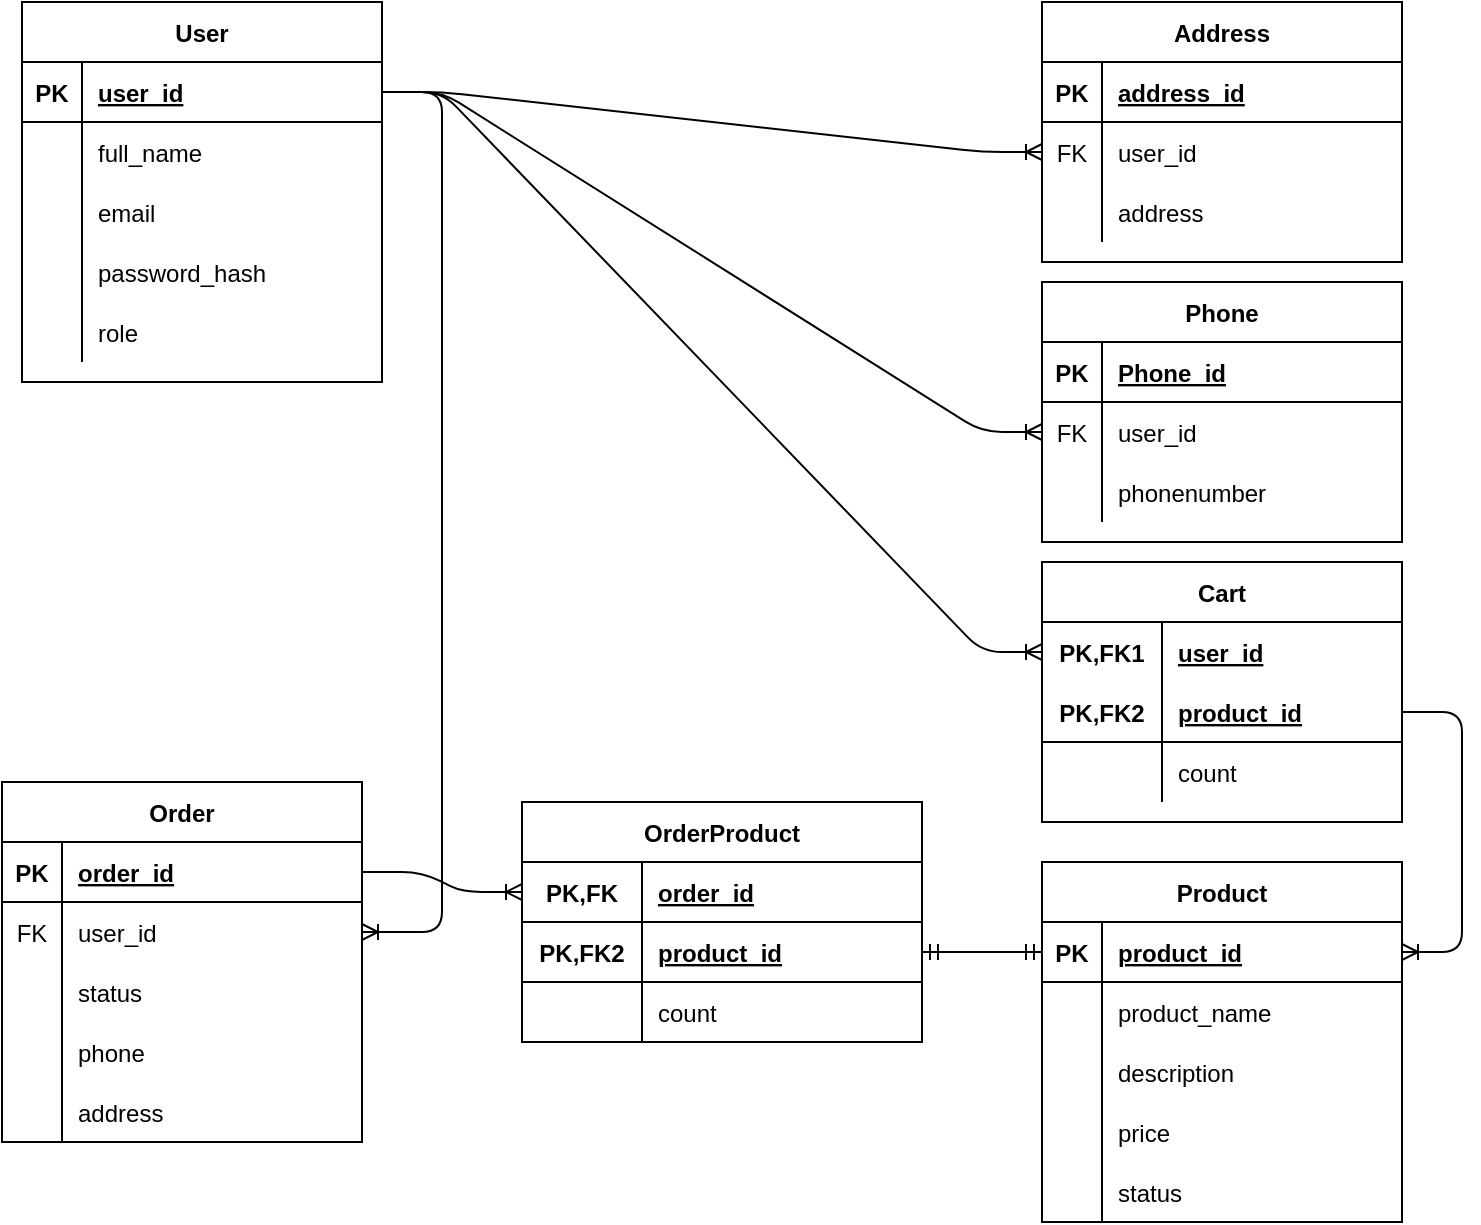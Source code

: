 <mxfile version="14.9.5" type="device"><diagram id="Q3MrcvD3ox35LkZM12X-" name="Page-1"><mxGraphModel dx="1426" dy="769" grid="1" gridSize="10" guides="1" tooltips="1" connect="1" arrows="1" fold="1" page="1" pageScale="1" pageWidth="827" pageHeight="1169" math="0" shadow="0"><root><mxCell id="0"/><mxCell id="1" parent="0"/><mxCell id="6aX4_ezvAIHFkiQGwuar-1" value="User" style="shape=table;startSize=30;container=1;collapsible=1;childLayout=tableLayout;fixedRows=1;rowLines=0;fontStyle=1;align=center;resizeLast=1;" vertex="1" parent="1"><mxGeometry x="70" y="20" width="180" height="190" as="geometry"/></mxCell><mxCell id="6aX4_ezvAIHFkiQGwuar-2" value="" style="shape=partialRectangle;collapsible=0;dropTarget=0;pointerEvents=0;fillColor=none;top=0;left=0;bottom=1;right=0;points=[[0,0.5],[1,0.5]];portConstraint=eastwest;" vertex="1" parent="6aX4_ezvAIHFkiQGwuar-1"><mxGeometry y="30" width="180" height="30" as="geometry"/></mxCell><mxCell id="6aX4_ezvAIHFkiQGwuar-3" value="PK" style="shape=partialRectangle;connectable=0;fillColor=none;top=0;left=0;bottom=0;right=0;fontStyle=1;overflow=hidden;" vertex="1" parent="6aX4_ezvAIHFkiQGwuar-2"><mxGeometry width="30" height="30" as="geometry"/></mxCell><mxCell id="6aX4_ezvAIHFkiQGwuar-4" value="user_id" style="shape=partialRectangle;connectable=0;fillColor=none;top=0;left=0;bottom=0;right=0;align=left;spacingLeft=6;fontStyle=5;overflow=hidden;" vertex="1" parent="6aX4_ezvAIHFkiQGwuar-2"><mxGeometry x="30" width="150" height="30" as="geometry"/></mxCell><mxCell id="6aX4_ezvAIHFkiQGwuar-5" value="" style="shape=partialRectangle;collapsible=0;dropTarget=0;pointerEvents=0;fillColor=none;top=0;left=0;bottom=0;right=0;points=[[0,0.5],[1,0.5]];portConstraint=eastwest;" vertex="1" parent="6aX4_ezvAIHFkiQGwuar-1"><mxGeometry y="60" width="180" height="30" as="geometry"/></mxCell><mxCell id="6aX4_ezvAIHFkiQGwuar-6" value="" style="shape=partialRectangle;connectable=0;fillColor=none;top=0;left=0;bottom=0;right=0;editable=1;overflow=hidden;" vertex="1" parent="6aX4_ezvAIHFkiQGwuar-5"><mxGeometry width="30" height="30" as="geometry"/></mxCell><mxCell id="6aX4_ezvAIHFkiQGwuar-7" value="full_name" style="shape=partialRectangle;connectable=0;fillColor=none;top=0;left=0;bottom=0;right=0;align=left;spacingLeft=6;overflow=hidden;" vertex="1" parent="6aX4_ezvAIHFkiQGwuar-5"><mxGeometry x="30" width="150" height="30" as="geometry"/></mxCell><mxCell id="6aX4_ezvAIHFkiQGwuar-8" value="" style="shape=partialRectangle;collapsible=0;dropTarget=0;pointerEvents=0;fillColor=none;top=0;left=0;bottom=0;right=0;points=[[0,0.5],[1,0.5]];portConstraint=eastwest;" vertex="1" parent="6aX4_ezvAIHFkiQGwuar-1"><mxGeometry y="90" width="180" height="30" as="geometry"/></mxCell><mxCell id="6aX4_ezvAIHFkiQGwuar-9" value="" style="shape=partialRectangle;connectable=0;fillColor=none;top=0;left=0;bottom=0;right=0;editable=1;overflow=hidden;" vertex="1" parent="6aX4_ezvAIHFkiQGwuar-8"><mxGeometry width="30" height="30" as="geometry"/></mxCell><mxCell id="6aX4_ezvAIHFkiQGwuar-10" value="email" style="shape=partialRectangle;connectable=0;fillColor=none;top=0;left=0;bottom=0;right=0;align=left;spacingLeft=6;overflow=hidden;" vertex="1" parent="6aX4_ezvAIHFkiQGwuar-8"><mxGeometry x="30" width="150" height="30" as="geometry"/></mxCell><mxCell id="6aX4_ezvAIHFkiQGwuar-28" value="" style="shape=partialRectangle;collapsible=0;dropTarget=0;pointerEvents=0;fillColor=none;top=0;left=0;bottom=0;right=0;points=[[0,0.5],[1,0.5]];portConstraint=eastwest;" vertex="1" parent="6aX4_ezvAIHFkiQGwuar-1"><mxGeometry y="120" width="180" height="30" as="geometry"/></mxCell><mxCell id="6aX4_ezvAIHFkiQGwuar-29" value="" style="shape=partialRectangle;connectable=0;fillColor=none;top=0;left=0;bottom=0;right=0;editable=1;overflow=hidden;" vertex="1" parent="6aX4_ezvAIHFkiQGwuar-28"><mxGeometry width="30" height="30" as="geometry"/></mxCell><mxCell id="6aX4_ezvAIHFkiQGwuar-30" value="password_hash" style="shape=partialRectangle;connectable=0;fillColor=none;top=0;left=0;bottom=0;right=0;align=left;spacingLeft=6;overflow=hidden;" vertex="1" parent="6aX4_ezvAIHFkiQGwuar-28"><mxGeometry x="30" width="150" height="30" as="geometry"/></mxCell><mxCell id="6aX4_ezvAIHFkiQGwuar-11" value="" style="shape=partialRectangle;collapsible=0;dropTarget=0;pointerEvents=0;fillColor=none;top=0;left=0;bottom=0;right=0;points=[[0,0.5],[1,0.5]];portConstraint=eastwest;" vertex="1" parent="6aX4_ezvAIHFkiQGwuar-1"><mxGeometry y="150" width="180" height="30" as="geometry"/></mxCell><mxCell id="6aX4_ezvAIHFkiQGwuar-12" value="" style="shape=partialRectangle;connectable=0;fillColor=none;top=0;left=0;bottom=0;right=0;editable=1;overflow=hidden;" vertex="1" parent="6aX4_ezvAIHFkiQGwuar-11"><mxGeometry width="30" height="30" as="geometry"/></mxCell><mxCell id="6aX4_ezvAIHFkiQGwuar-13" value="role" style="shape=partialRectangle;connectable=0;fillColor=none;top=0;left=0;bottom=0;right=0;align=left;spacingLeft=6;overflow=hidden;" vertex="1" parent="6aX4_ezvAIHFkiQGwuar-11"><mxGeometry x="30" width="150" height="30" as="geometry"/></mxCell><mxCell id="6aX4_ezvAIHFkiQGwuar-31" value="Address" style="shape=table;startSize=30;container=1;collapsible=1;childLayout=tableLayout;fixedRows=1;rowLines=0;fontStyle=1;align=center;resizeLast=1;" vertex="1" parent="1"><mxGeometry x="580" y="20" width="180" height="130" as="geometry"/></mxCell><mxCell id="6aX4_ezvAIHFkiQGwuar-32" value="" style="shape=partialRectangle;collapsible=0;dropTarget=0;pointerEvents=0;fillColor=none;top=0;left=0;bottom=1;right=0;points=[[0,0.5],[1,0.5]];portConstraint=eastwest;" vertex="1" parent="6aX4_ezvAIHFkiQGwuar-31"><mxGeometry y="30" width="180" height="30" as="geometry"/></mxCell><mxCell id="6aX4_ezvAIHFkiQGwuar-33" value="PK" style="shape=partialRectangle;connectable=0;fillColor=none;top=0;left=0;bottom=0;right=0;fontStyle=1;overflow=hidden;" vertex="1" parent="6aX4_ezvAIHFkiQGwuar-32"><mxGeometry width="30" height="30" as="geometry"/></mxCell><mxCell id="6aX4_ezvAIHFkiQGwuar-34" value="address_id" style="shape=partialRectangle;connectable=0;fillColor=none;top=0;left=0;bottom=0;right=0;align=left;spacingLeft=6;fontStyle=5;overflow=hidden;" vertex="1" parent="6aX4_ezvAIHFkiQGwuar-32"><mxGeometry x="30" width="150" height="30" as="geometry"/></mxCell><mxCell id="6aX4_ezvAIHFkiQGwuar-35" value="" style="shape=partialRectangle;collapsible=0;dropTarget=0;pointerEvents=0;fillColor=none;top=0;left=0;bottom=0;right=0;points=[[0,0.5],[1,0.5]];portConstraint=eastwest;" vertex="1" parent="6aX4_ezvAIHFkiQGwuar-31"><mxGeometry y="60" width="180" height="30" as="geometry"/></mxCell><mxCell id="6aX4_ezvAIHFkiQGwuar-36" value="FK" style="shape=partialRectangle;connectable=0;fillColor=none;top=0;left=0;bottom=0;right=0;editable=1;overflow=hidden;" vertex="1" parent="6aX4_ezvAIHFkiQGwuar-35"><mxGeometry width="30" height="30" as="geometry"/></mxCell><mxCell id="6aX4_ezvAIHFkiQGwuar-37" value="user_id" style="shape=partialRectangle;connectable=0;fillColor=none;top=0;left=0;bottom=0;right=0;align=left;spacingLeft=6;overflow=hidden;" vertex="1" parent="6aX4_ezvAIHFkiQGwuar-35"><mxGeometry x="30" width="150" height="30" as="geometry"/></mxCell><mxCell id="6aX4_ezvAIHFkiQGwuar-38" value="" style="shape=partialRectangle;collapsible=0;dropTarget=0;pointerEvents=0;fillColor=none;top=0;left=0;bottom=0;right=0;points=[[0,0.5],[1,0.5]];portConstraint=eastwest;" vertex="1" parent="6aX4_ezvAIHFkiQGwuar-31"><mxGeometry y="90" width="180" height="30" as="geometry"/></mxCell><mxCell id="6aX4_ezvAIHFkiQGwuar-39" value="" style="shape=partialRectangle;connectable=0;fillColor=none;top=0;left=0;bottom=0;right=0;editable=1;overflow=hidden;" vertex="1" parent="6aX4_ezvAIHFkiQGwuar-38"><mxGeometry width="30" height="30" as="geometry"/></mxCell><mxCell id="6aX4_ezvAIHFkiQGwuar-40" value="address" style="shape=partialRectangle;connectable=0;fillColor=none;top=0;left=0;bottom=0;right=0;align=left;spacingLeft=6;overflow=hidden;" vertex="1" parent="6aX4_ezvAIHFkiQGwuar-38"><mxGeometry x="30" width="150" height="30" as="geometry"/></mxCell><mxCell id="6aX4_ezvAIHFkiQGwuar-45" value="" style="edgeStyle=entityRelationEdgeStyle;fontSize=12;html=1;endArrow=ERoneToMany;" edge="1" parent="1" source="6aX4_ezvAIHFkiQGwuar-2" target="6aX4_ezvAIHFkiQGwuar-35"><mxGeometry width="100" height="100" relative="1" as="geometry"><mxPoint x="260" y="230" as="sourcePoint"/><mxPoint x="360" y="130" as="targetPoint"/></mxGeometry></mxCell><mxCell id="6aX4_ezvAIHFkiQGwuar-46" value="Phone" style="shape=table;startSize=30;container=1;collapsible=1;childLayout=tableLayout;fixedRows=1;rowLines=0;fontStyle=1;align=center;resizeLast=1;" vertex="1" parent="1"><mxGeometry x="580" y="160" width="180" height="130" as="geometry"/></mxCell><mxCell id="6aX4_ezvAIHFkiQGwuar-47" value="" style="shape=partialRectangle;collapsible=0;dropTarget=0;pointerEvents=0;fillColor=none;top=0;left=0;bottom=1;right=0;points=[[0,0.5],[1,0.5]];portConstraint=eastwest;" vertex="1" parent="6aX4_ezvAIHFkiQGwuar-46"><mxGeometry y="30" width="180" height="30" as="geometry"/></mxCell><mxCell id="6aX4_ezvAIHFkiQGwuar-48" value="PK" style="shape=partialRectangle;connectable=0;fillColor=none;top=0;left=0;bottom=0;right=0;fontStyle=1;overflow=hidden;" vertex="1" parent="6aX4_ezvAIHFkiQGwuar-47"><mxGeometry width="30" height="30" as="geometry"/></mxCell><mxCell id="6aX4_ezvAIHFkiQGwuar-49" value="Phone_id" style="shape=partialRectangle;connectable=0;fillColor=none;top=0;left=0;bottom=0;right=0;align=left;spacingLeft=6;fontStyle=5;overflow=hidden;" vertex="1" parent="6aX4_ezvAIHFkiQGwuar-47"><mxGeometry x="30" width="150" height="30" as="geometry"/></mxCell><mxCell id="6aX4_ezvAIHFkiQGwuar-50" value="" style="shape=partialRectangle;collapsible=0;dropTarget=0;pointerEvents=0;fillColor=none;top=0;left=0;bottom=0;right=0;points=[[0,0.5],[1,0.5]];portConstraint=eastwest;" vertex="1" parent="6aX4_ezvAIHFkiQGwuar-46"><mxGeometry y="60" width="180" height="30" as="geometry"/></mxCell><mxCell id="6aX4_ezvAIHFkiQGwuar-51" value="FK" style="shape=partialRectangle;connectable=0;fillColor=none;top=0;left=0;bottom=0;right=0;editable=1;overflow=hidden;" vertex="1" parent="6aX4_ezvAIHFkiQGwuar-50"><mxGeometry width="30" height="30" as="geometry"/></mxCell><mxCell id="6aX4_ezvAIHFkiQGwuar-52" value="user_id" style="shape=partialRectangle;connectable=0;fillColor=none;top=0;left=0;bottom=0;right=0;align=left;spacingLeft=6;overflow=hidden;" vertex="1" parent="6aX4_ezvAIHFkiQGwuar-50"><mxGeometry x="30" width="150" height="30" as="geometry"/></mxCell><mxCell id="6aX4_ezvAIHFkiQGwuar-53" value="" style="shape=partialRectangle;collapsible=0;dropTarget=0;pointerEvents=0;fillColor=none;top=0;left=0;bottom=0;right=0;points=[[0,0.5],[1,0.5]];portConstraint=eastwest;" vertex="1" parent="6aX4_ezvAIHFkiQGwuar-46"><mxGeometry y="90" width="180" height="30" as="geometry"/></mxCell><mxCell id="6aX4_ezvAIHFkiQGwuar-54" value="" style="shape=partialRectangle;connectable=0;fillColor=none;top=0;left=0;bottom=0;right=0;editable=1;overflow=hidden;" vertex="1" parent="6aX4_ezvAIHFkiQGwuar-53"><mxGeometry width="30" height="30" as="geometry"/></mxCell><mxCell id="6aX4_ezvAIHFkiQGwuar-55" value="phonenumber" style="shape=partialRectangle;connectable=0;fillColor=none;top=0;left=0;bottom=0;right=0;align=left;spacingLeft=6;overflow=hidden;" vertex="1" parent="6aX4_ezvAIHFkiQGwuar-53"><mxGeometry x="30" width="150" height="30" as="geometry"/></mxCell><mxCell id="6aX4_ezvAIHFkiQGwuar-56" value="" style="edgeStyle=entityRelationEdgeStyle;fontSize=12;html=1;endArrow=ERoneToMany;" edge="1" parent="1" source="6aX4_ezvAIHFkiQGwuar-2" target="6aX4_ezvAIHFkiQGwuar-50"><mxGeometry width="100" height="100" relative="1" as="geometry"><mxPoint x="280" y="244.5" as="sourcePoint"/><mxPoint x="390" y="244.5" as="targetPoint"/></mxGeometry></mxCell><mxCell id="6aX4_ezvAIHFkiQGwuar-67" value="Cart" style="shape=table;startSize=30;container=1;collapsible=1;childLayout=tableLayout;fixedRows=1;rowLines=0;fontStyle=1;align=center;resizeLast=1;" vertex="1" parent="1"><mxGeometry x="580" y="300" width="180" height="130" as="geometry"/></mxCell><mxCell id="6aX4_ezvAIHFkiQGwuar-68" value="" style="shape=partialRectangle;collapsible=0;dropTarget=0;pointerEvents=0;fillColor=none;top=0;left=0;bottom=0;right=0;points=[[0,0.5],[1,0.5]];portConstraint=eastwest;" vertex="1" parent="6aX4_ezvAIHFkiQGwuar-67"><mxGeometry y="30" width="180" height="30" as="geometry"/></mxCell><mxCell id="6aX4_ezvAIHFkiQGwuar-69" value="PK,FK1" style="shape=partialRectangle;connectable=0;fillColor=none;top=0;left=0;bottom=0;right=0;fontStyle=1;overflow=hidden;" vertex="1" parent="6aX4_ezvAIHFkiQGwuar-68"><mxGeometry width="60" height="30" as="geometry"/></mxCell><mxCell id="6aX4_ezvAIHFkiQGwuar-70" value="user_id" style="shape=partialRectangle;connectable=0;fillColor=none;top=0;left=0;bottom=0;right=0;align=left;spacingLeft=6;fontStyle=5;overflow=hidden;" vertex="1" parent="6aX4_ezvAIHFkiQGwuar-68"><mxGeometry x="60" width="120" height="30" as="geometry"/></mxCell><mxCell id="6aX4_ezvAIHFkiQGwuar-71" value="" style="shape=partialRectangle;collapsible=0;dropTarget=0;pointerEvents=0;fillColor=none;top=0;left=0;bottom=1;right=0;points=[[0,0.5],[1,0.5]];portConstraint=eastwest;" vertex="1" parent="6aX4_ezvAIHFkiQGwuar-67"><mxGeometry y="60" width="180" height="30" as="geometry"/></mxCell><mxCell id="6aX4_ezvAIHFkiQGwuar-72" value="PK,FK2" style="shape=partialRectangle;connectable=0;fillColor=none;top=0;left=0;bottom=0;right=0;fontStyle=1;overflow=hidden;" vertex="1" parent="6aX4_ezvAIHFkiQGwuar-71"><mxGeometry width="60" height="30" as="geometry"/></mxCell><mxCell id="6aX4_ezvAIHFkiQGwuar-73" value="product_id" style="shape=partialRectangle;connectable=0;fillColor=none;top=0;left=0;bottom=0;right=0;align=left;spacingLeft=6;fontStyle=5;overflow=hidden;" vertex="1" parent="6aX4_ezvAIHFkiQGwuar-71"><mxGeometry x="60" width="120" height="30" as="geometry"/></mxCell><mxCell id="6aX4_ezvAIHFkiQGwuar-77" value="" style="shape=partialRectangle;collapsible=0;dropTarget=0;pointerEvents=0;fillColor=none;top=0;left=0;bottom=0;right=0;points=[[0,0.5],[1,0.5]];portConstraint=eastwest;" vertex="1" parent="6aX4_ezvAIHFkiQGwuar-67"><mxGeometry y="90" width="180" height="30" as="geometry"/></mxCell><mxCell id="6aX4_ezvAIHFkiQGwuar-78" value="" style="shape=partialRectangle;connectable=0;fillColor=none;top=0;left=0;bottom=0;right=0;editable=1;overflow=hidden;" vertex="1" parent="6aX4_ezvAIHFkiQGwuar-77"><mxGeometry width="60" height="30" as="geometry"/></mxCell><mxCell id="6aX4_ezvAIHFkiQGwuar-79" value="count" style="shape=partialRectangle;connectable=0;fillColor=none;top=0;left=0;bottom=0;right=0;align=left;spacingLeft=6;overflow=hidden;" vertex="1" parent="6aX4_ezvAIHFkiQGwuar-77"><mxGeometry x="60" width="120" height="30" as="geometry"/></mxCell><mxCell id="6aX4_ezvAIHFkiQGwuar-80" value="Product" style="shape=table;startSize=30;container=1;collapsible=1;childLayout=tableLayout;fixedRows=1;rowLines=0;fontStyle=1;align=center;resizeLast=1;" vertex="1" parent="1"><mxGeometry x="580" y="450" width="180" height="180" as="geometry"/></mxCell><mxCell id="6aX4_ezvAIHFkiQGwuar-81" value="" style="shape=partialRectangle;collapsible=0;dropTarget=0;pointerEvents=0;fillColor=none;top=0;left=0;bottom=1;right=0;points=[[0,0.5],[1,0.5]];portConstraint=eastwest;" vertex="1" parent="6aX4_ezvAIHFkiQGwuar-80"><mxGeometry y="30" width="180" height="30" as="geometry"/></mxCell><mxCell id="6aX4_ezvAIHFkiQGwuar-82" value="PK" style="shape=partialRectangle;connectable=0;fillColor=none;top=0;left=0;bottom=0;right=0;fontStyle=1;overflow=hidden;" vertex="1" parent="6aX4_ezvAIHFkiQGwuar-81"><mxGeometry width="30" height="30" as="geometry"/></mxCell><mxCell id="6aX4_ezvAIHFkiQGwuar-83" value="product_id" style="shape=partialRectangle;connectable=0;fillColor=none;top=0;left=0;bottom=0;right=0;align=left;spacingLeft=6;fontStyle=5;overflow=hidden;" vertex="1" parent="6aX4_ezvAIHFkiQGwuar-81"><mxGeometry x="30" width="150" height="30" as="geometry"/></mxCell><mxCell id="6aX4_ezvAIHFkiQGwuar-84" value="" style="shape=partialRectangle;collapsible=0;dropTarget=0;pointerEvents=0;fillColor=none;top=0;left=0;bottom=0;right=0;points=[[0,0.5],[1,0.5]];portConstraint=eastwest;" vertex="1" parent="6aX4_ezvAIHFkiQGwuar-80"><mxGeometry y="60" width="180" height="30" as="geometry"/></mxCell><mxCell id="6aX4_ezvAIHFkiQGwuar-85" value="" style="shape=partialRectangle;connectable=0;fillColor=none;top=0;left=0;bottom=0;right=0;editable=1;overflow=hidden;" vertex="1" parent="6aX4_ezvAIHFkiQGwuar-84"><mxGeometry width="30" height="30" as="geometry"/></mxCell><mxCell id="6aX4_ezvAIHFkiQGwuar-86" value="product_name" style="shape=partialRectangle;connectable=0;fillColor=none;top=0;left=0;bottom=0;right=0;align=left;spacingLeft=6;overflow=hidden;" vertex="1" parent="6aX4_ezvAIHFkiQGwuar-84"><mxGeometry x="30" width="150" height="30" as="geometry"/></mxCell><mxCell id="6aX4_ezvAIHFkiQGwuar-87" value="" style="shape=partialRectangle;collapsible=0;dropTarget=0;pointerEvents=0;fillColor=none;top=0;left=0;bottom=0;right=0;points=[[0,0.5],[1,0.5]];portConstraint=eastwest;" vertex="1" parent="6aX4_ezvAIHFkiQGwuar-80"><mxGeometry y="90" width="180" height="30" as="geometry"/></mxCell><mxCell id="6aX4_ezvAIHFkiQGwuar-88" value="" style="shape=partialRectangle;connectable=0;fillColor=none;top=0;left=0;bottom=0;right=0;editable=1;overflow=hidden;" vertex="1" parent="6aX4_ezvAIHFkiQGwuar-87"><mxGeometry width="30" height="30" as="geometry"/></mxCell><mxCell id="6aX4_ezvAIHFkiQGwuar-89" value="description" style="shape=partialRectangle;connectable=0;fillColor=none;top=0;left=0;bottom=0;right=0;align=left;spacingLeft=6;overflow=hidden;" vertex="1" parent="6aX4_ezvAIHFkiQGwuar-87"><mxGeometry x="30" width="150" height="30" as="geometry"/></mxCell><mxCell id="6aX4_ezvAIHFkiQGwuar-90" value="" style="shape=partialRectangle;collapsible=0;dropTarget=0;pointerEvents=0;fillColor=none;top=0;left=0;bottom=0;right=0;points=[[0,0.5],[1,0.5]];portConstraint=eastwest;" vertex="1" parent="6aX4_ezvAIHFkiQGwuar-80"><mxGeometry y="120" width="180" height="30" as="geometry"/></mxCell><mxCell id="6aX4_ezvAIHFkiQGwuar-91" value="" style="shape=partialRectangle;connectable=0;fillColor=none;top=0;left=0;bottom=0;right=0;editable=1;overflow=hidden;" vertex="1" parent="6aX4_ezvAIHFkiQGwuar-90"><mxGeometry width="30" height="30" as="geometry"/></mxCell><mxCell id="6aX4_ezvAIHFkiQGwuar-92" value="price" style="shape=partialRectangle;connectable=0;fillColor=none;top=0;left=0;bottom=0;right=0;align=left;spacingLeft=6;overflow=hidden;" vertex="1" parent="6aX4_ezvAIHFkiQGwuar-90"><mxGeometry x="30" width="150" height="30" as="geometry"/></mxCell><mxCell id="6aX4_ezvAIHFkiQGwuar-94" value="" style="shape=partialRectangle;collapsible=0;dropTarget=0;pointerEvents=0;fillColor=none;top=0;left=0;bottom=0;right=0;points=[[0,0.5],[1,0.5]];portConstraint=eastwest;" vertex="1" parent="6aX4_ezvAIHFkiQGwuar-80"><mxGeometry y="150" width="180" height="30" as="geometry"/></mxCell><mxCell id="6aX4_ezvAIHFkiQGwuar-95" value="" style="shape=partialRectangle;connectable=0;fillColor=none;top=0;left=0;bottom=0;right=0;editable=1;overflow=hidden;" vertex="1" parent="6aX4_ezvAIHFkiQGwuar-94"><mxGeometry width="30" height="30" as="geometry"/></mxCell><mxCell id="6aX4_ezvAIHFkiQGwuar-96" value="status" style="shape=partialRectangle;connectable=0;fillColor=none;top=0;left=0;bottom=0;right=0;align=left;spacingLeft=6;overflow=hidden;" vertex="1" parent="6aX4_ezvAIHFkiQGwuar-94"><mxGeometry x="30" width="150" height="30" as="geometry"/></mxCell><mxCell id="6aX4_ezvAIHFkiQGwuar-97" value="" style="edgeStyle=entityRelationEdgeStyle;fontSize=12;html=1;endArrow=ERoneToMany;" edge="1" parent="1" source="6aX4_ezvAIHFkiQGwuar-71" target="6aX4_ezvAIHFkiQGwuar-81"><mxGeometry width="100" height="100" relative="1" as="geometry"><mxPoint x="780" y="410" as="sourcePoint"/><mxPoint x="420" y="420" as="targetPoint"/></mxGeometry></mxCell><mxCell id="6aX4_ezvAIHFkiQGwuar-98" value="" style="edgeStyle=entityRelationEdgeStyle;fontSize=12;html=1;endArrow=ERoneToMany;exitX=1;exitY=0.5;exitDx=0;exitDy=0;" edge="1" parent="1" source="6aX4_ezvAIHFkiQGwuar-2" target="6aX4_ezvAIHFkiQGwuar-68"><mxGeometry width="100" height="100" relative="1" as="geometry"><mxPoint x="340" y="400" as="sourcePoint"/><mxPoint x="440" y="300" as="targetPoint"/></mxGeometry></mxCell><mxCell id="6aX4_ezvAIHFkiQGwuar-99" value="OrderProduct" style="shape=table;startSize=30;container=1;collapsible=1;childLayout=tableLayout;fixedRows=1;rowLines=0;fontStyle=1;align=center;resizeLast=1;" vertex="1" parent="1"><mxGeometry x="320" y="420" width="200" height="120" as="geometry"><mxRectangle x="300" y="440" width="110" height="30" as="alternateBounds"/></mxGeometry></mxCell><mxCell id="6aX4_ezvAIHFkiQGwuar-115" value="" style="shape=partialRectangle;collapsible=0;dropTarget=0;pointerEvents=0;fillColor=none;top=0;left=0;bottom=1;right=0;points=[[0,0.5],[1,0.5]];portConstraint=eastwest;" vertex="1" parent="6aX4_ezvAIHFkiQGwuar-99"><mxGeometry y="30" width="200" height="30" as="geometry"/></mxCell><mxCell id="6aX4_ezvAIHFkiQGwuar-116" value="PK,FK" style="shape=partialRectangle;connectable=0;fillColor=none;top=0;left=0;bottom=0;right=0;fontStyle=1;overflow=hidden;" vertex="1" parent="6aX4_ezvAIHFkiQGwuar-115"><mxGeometry width="60" height="30" as="geometry"/></mxCell><mxCell id="6aX4_ezvAIHFkiQGwuar-117" value="order_id" style="shape=partialRectangle;connectable=0;fillColor=none;top=0;left=0;bottom=0;right=0;align=left;spacingLeft=6;fontStyle=5;overflow=hidden;" vertex="1" parent="6aX4_ezvAIHFkiQGwuar-115"><mxGeometry x="60" width="140" height="30" as="geometry"/></mxCell><mxCell id="6aX4_ezvAIHFkiQGwuar-100" value="" style="shape=partialRectangle;collapsible=0;dropTarget=0;pointerEvents=0;fillColor=none;top=0;left=0;bottom=1;right=0;points=[[0,0.5],[1,0.5]];portConstraint=eastwest;" vertex="1" parent="6aX4_ezvAIHFkiQGwuar-99"><mxGeometry y="60" width="200" height="30" as="geometry"/></mxCell><mxCell id="6aX4_ezvAIHFkiQGwuar-101" value="PK,FK2" style="shape=partialRectangle;connectable=0;fillColor=none;top=0;left=0;bottom=0;right=0;fontStyle=1;overflow=hidden;" vertex="1" parent="6aX4_ezvAIHFkiQGwuar-100"><mxGeometry width="60" height="30" as="geometry"/></mxCell><mxCell id="6aX4_ezvAIHFkiQGwuar-102" value="product_id" style="shape=partialRectangle;connectable=0;fillColor=none;top=0;left=0;bottom=0;right=0;align=left;spacingLeft=6;fontStyle=5;overflow=hidden;" vertex="1" parent="6aX4_ezvAIHFkiQGwuar-100"><mxGeometry x="60" width="140" height="30" as="geometry"/></mxCell><mxCell id="6aX4_ezvAIHFkiQGwuar-103" value="" style="shape=partialRectangle;collapsible=0;dropTarget=0;pointerEvents=0;fillColor=none;top=0;left=0;bottom=0;right=0;points=[[0,0.5],[1,0.5]];portConstraint=eastwest;" vertex="1" parent="6aX4_ezvAIHFkiQGwuar-99"><mxGeometry y="90" width="200" height="30" as="geometry"/></mxCell><mxCell id="6aX4_ezvAIHFkiQGwuar-104" value="" style="shape=partialRectangle;connectable=0;fillColor=none;top=0;left=0;bottom=0;right=0;editable=1;overflow=hidden;" vertex="1" parent="6aX4_ezvAIHFkiQGwuar-103"><mxGeometry width="60" height="30" as="geometry"/></mxCell><mxCell id="6aX4_ezvAIHFkiQGwuar-105" value="count" style="shape=partialRectangle;connectable=0;fillColor=none;top=0;left=0;bottom=0;right=0;align=left;spacingLeft=6;overflow=hidden;" vertex="1" parent="6aX4_ezvAIHFkiQGwuar-103"><mxGeometry x="60" width="140" height="30" as="geometry"/></mxCell><mxCell id="6aX4_ezvAIHFkiQGwuar-121" value="" style="edgeStyle=entityRelationEdgeStyle;fontSize=12;html=1;endArrow=ERmandOne;startArrow=ERmandOne;" edge="1" parent="1" source="6aX4_ezvAIHFkiQGwuar-100" target="6aX4_ezvAIHFkiQGwuar-81"><mxGeometry width="100" height="100" relative="1" as="geometry"><mxPoint x="440" y="760" as="sourcePoint"/><mxPoint x="540" y="660" as="targetPoint"/></mxGeometry></mxCell><mxCell id="6aX4_ezvAIHFkiQGwuar-122" value="Order" style="shape=table;startSize=30;container=1;collapsible=1;childLayout=tableLayout;fixedRows=1;rowLines=0;fontStyle=1;align=center;resizeLast=1;" vertex="1" parent="1"><mxGeometry x="60" y="410" width="180" height="180" as="geometry"/></mxCell><mxCell id="6aX4_ezvAIHFkiQGwuar-123" value="" style="shape=partialRectangle;collapsible=0;dropTarget=0;pointerEvents=0;fillColor=none;top=0;left=0;bottom=1;right=0;points=[[0,0.5],[1,0.5]];portConstraint=eastwest;" vertex="1" parent="6aX4_ezvAIHFkiQGwuar-122"><mxGeometry y="30" width="180" height="30" as="geometry"/></mxCell><mxCell id="6aX4_ezvAIHFkiQGwuar-124" value="PK" style="shape=partialRectangle;connectable=0;fillColor=none;top=0;left=0;bottom=0;right=0;fontStyle=1;overflow=hidden;" vertex="1" parent="6aX4_ezvAIHFkiQGwuar-123"><mxGeometry width="30" height="30" as="geometry"/></mxCell><mxCell id="6aX4_ezvAIHFkiQGwuar-125" value="order_id" style="shape=partialRectangle;connectable=0;fillColor=none;top=0;left=0;bottom=0;right=0;align=left;spacingLeft=6;fontStyle=5;overflow=hidden;" vertex="1" parent="6aX4_ezvAIHFkiQGwuar-123"><mxGeometry x="30" width="150" height="30" as="geometry"/></mxCell><mxCell id="6aX4_ezvAIHFkiQGwuar-126" value="" style="shape=partialRectangle;collapsible=0;dropTarget=0;pointerEvents=0;fillColor=none;top=0;left=0;bottom=0;right=0;points=[[0,0.5],[1,0.5]];portConstraint=eastwest;" vertex="1" parent="6aX4_ezvAIHFkiQGwuar-122"><mxGeometry y="60" width="180" height="30" as="geometry"/></mxCell><mxCell id="6aX4_ezvAIHFkiQGwuar-127" value="FK" style="shape=partialRectangle;connectable=0;fillColor=none;top=0;left=0;bottom=0;right=0;editable=1;overflow=hidden;" vertex="1" parent="6aX4_ezvAIHFkiQGwuar-126"><mxGeometry width="30" height="30" as="geometry"/></mxCell><mxCell id="6aX4_ezvAIHFkiQGwuar-128" value="user_id" style="shape=partialRectangle;connectable=0;fillColor=none;top=0;left=0;bottom=0;right=0;align=left;spacingLeft=6;overflow=hidden;" vertex="1" parent="6aX4_ezvAIHFkiQGwuar-126"><mxGeometry x="30" width="150" height="30" as="geometry"/></mxCell><mxCell id="6aX4_ezvAIHFkiQGwuar-129" value="" style="shape=partialRectangle;collapsible=0;dropTarget=0;pointerEvents=0;fillColor=none;top=0;left=0;bottom=0;right=0;points=[[0,0.5],[1,0.5]];portConstraint=eastwest;" vertex="1" parent="6aX4_ezvAIHFkiQGwuar-122"><mxGeometry y="90" width="180" height="30" as="geometry"/></mxCell><mxCell id="6aX4_ezvAIHFkiQGwuar-130" value="" style="shape=partialRectangle;connectable=0;fillColor=none;top=0;left=0;bottom=0;right=0;editable=1;overflow=hidden;" vertex="1" parent="6aX4_ezvAIHFkiQGwuar-129"><mxGeometry width="30" height="30" as="geometry"/></mxCell><mxCell id="6aX4_ezvAIHFkiQGwuar-131" value="status" style="shape=partialRectangle;connectable=0;fillColor=none;top=0;left=0;bottom=0;right=0;align=left;spacingLeft=6;overflow=hidden;" vertex="1" parent="6aX4_ezvAIHFkiQGwuar-129"><mxGeometry x="30" width="150" height="30" as="geometry"/></mxCell><mxCell id="6aX4_ezvAIHFkiQGwuar-132" value="" style="shape=partialRectangle;collapsible=0;dropTarget=0;pointerEvents=0;fillColor=none;top=0;left=0;bottom=0;right=0;points=[[0,0.5],[1,0.5]];portConstraint=eastwest;" vertex="1" parent="6aX4_ezvAIHFkiQGwuar-122"><mxGeometry y="120" width="180" height="30" as="geometry"/></mxCell><mxCell id="6aX4_ezvAIHFkiQGwuar-133" value="" style="shape=partialRectangle;connectable=0;fillColor=none;top=0;left=0;bottom=0;right=0;editable=1;overflow=hidden;" vertex="1" parent="6aX4_ezvAIHFkiQGwuar-132"><mxGeometry width="30" height="30" as="geometry"/></mxCell><mxCell id="6aX4_ezvAIHFkiQGwuar-134" value="phone" style="shape=partialRectangle;connectable=0;fillColor=none;top=0;left=0;bottom=0;right=0;align=left;spacingLeft=6;overflow=hidden;" vertex="1" parent="6aX4_ezvAIHFkiQGwuar-132"><mxGeometry x="30" width="150" height="30" as="geometry"/></mxCell><mxCell id="6aX4_ezvAIHFkiQGwuar-135" value="" style="shape=partialRectangle;collapsible=0;dropTarget=0;pointerEvents=0;fillColor=none;top=0;left=0;bottom=0;right=0;points=[[0,0.5],[1,0.5]];portConstraint=eastwest;" vertex="1" parent="6aX4_ezvAIHFkiQGwuar-122"><mxGeometry y="150" width="180" height="30" as="geometry"/></mxCell><mxCell id="6aX4_ezvAIHFkiQGwuar-136" value="" style="shape=partialRectangle;connectable=0;fillColor=none;top=0;left=0;bottom=0;right=0;editable=1;overflow=hidden;" vertex="1" parent="6aX4_ezvAIHFkiQGwuar-135"><mxGeometry width="30" height="30" as="geometry"/></mxCell><mxCell id="6aX4_ezvAIHFkiQGwuar-137" value="address" style="shape=partialRectangle;connectable=0;fillColor=none;top=0;left=0;bottom=0;right=0;align=left;spacingLeft=6;overflow=hidden;" vertex="1" parent="6aX4_ezvAIHFkiQGwuar-135"><mxGeometry x="30" width="150" height="30" as="geometry"/></mxCell><mxCell id="6aX4_ezvAIHFkiQGwuar-138" value="" style="edgeStyle=entityRelationEdgeStyle;fontSize=12;html=1;endArrow=ERoneToMany;" edge="1" parent="1" source="6aX4_ezvAIHFkiQGwuar-2" target="6aX4_ezvAIHFkiQGwuar-126"><mxGeometry width="100" height="100" relative="1" as="geometry"><mxPoint y="500" as="sourcePoint"/><mxPoint x="270" y="450" as="targetPoint"/></mxGeometry></mxCell><mxCell id="6aX4_ezvAIHFkiQGwuar-139" value="" style="edgeStyle=entityRelationEdgeStyle;fontSize=12;html=1;endArrow=ERoneToMany;" edge="1" parent="1" source="6aX4_ezvAIHFkiQGwuar-123" target="6aX4_ezvAIHFkiQGwuar-115"><mxGeometry width="100" height="100" relative="1" as="geometry"><mxPoint x="300" y="450" as="sourcePoint"/><mxPoint x="400" y="350" as="targetPoint"/></mxGeometry></mxCell></root></mxGraphModel></diagram></mxfile>